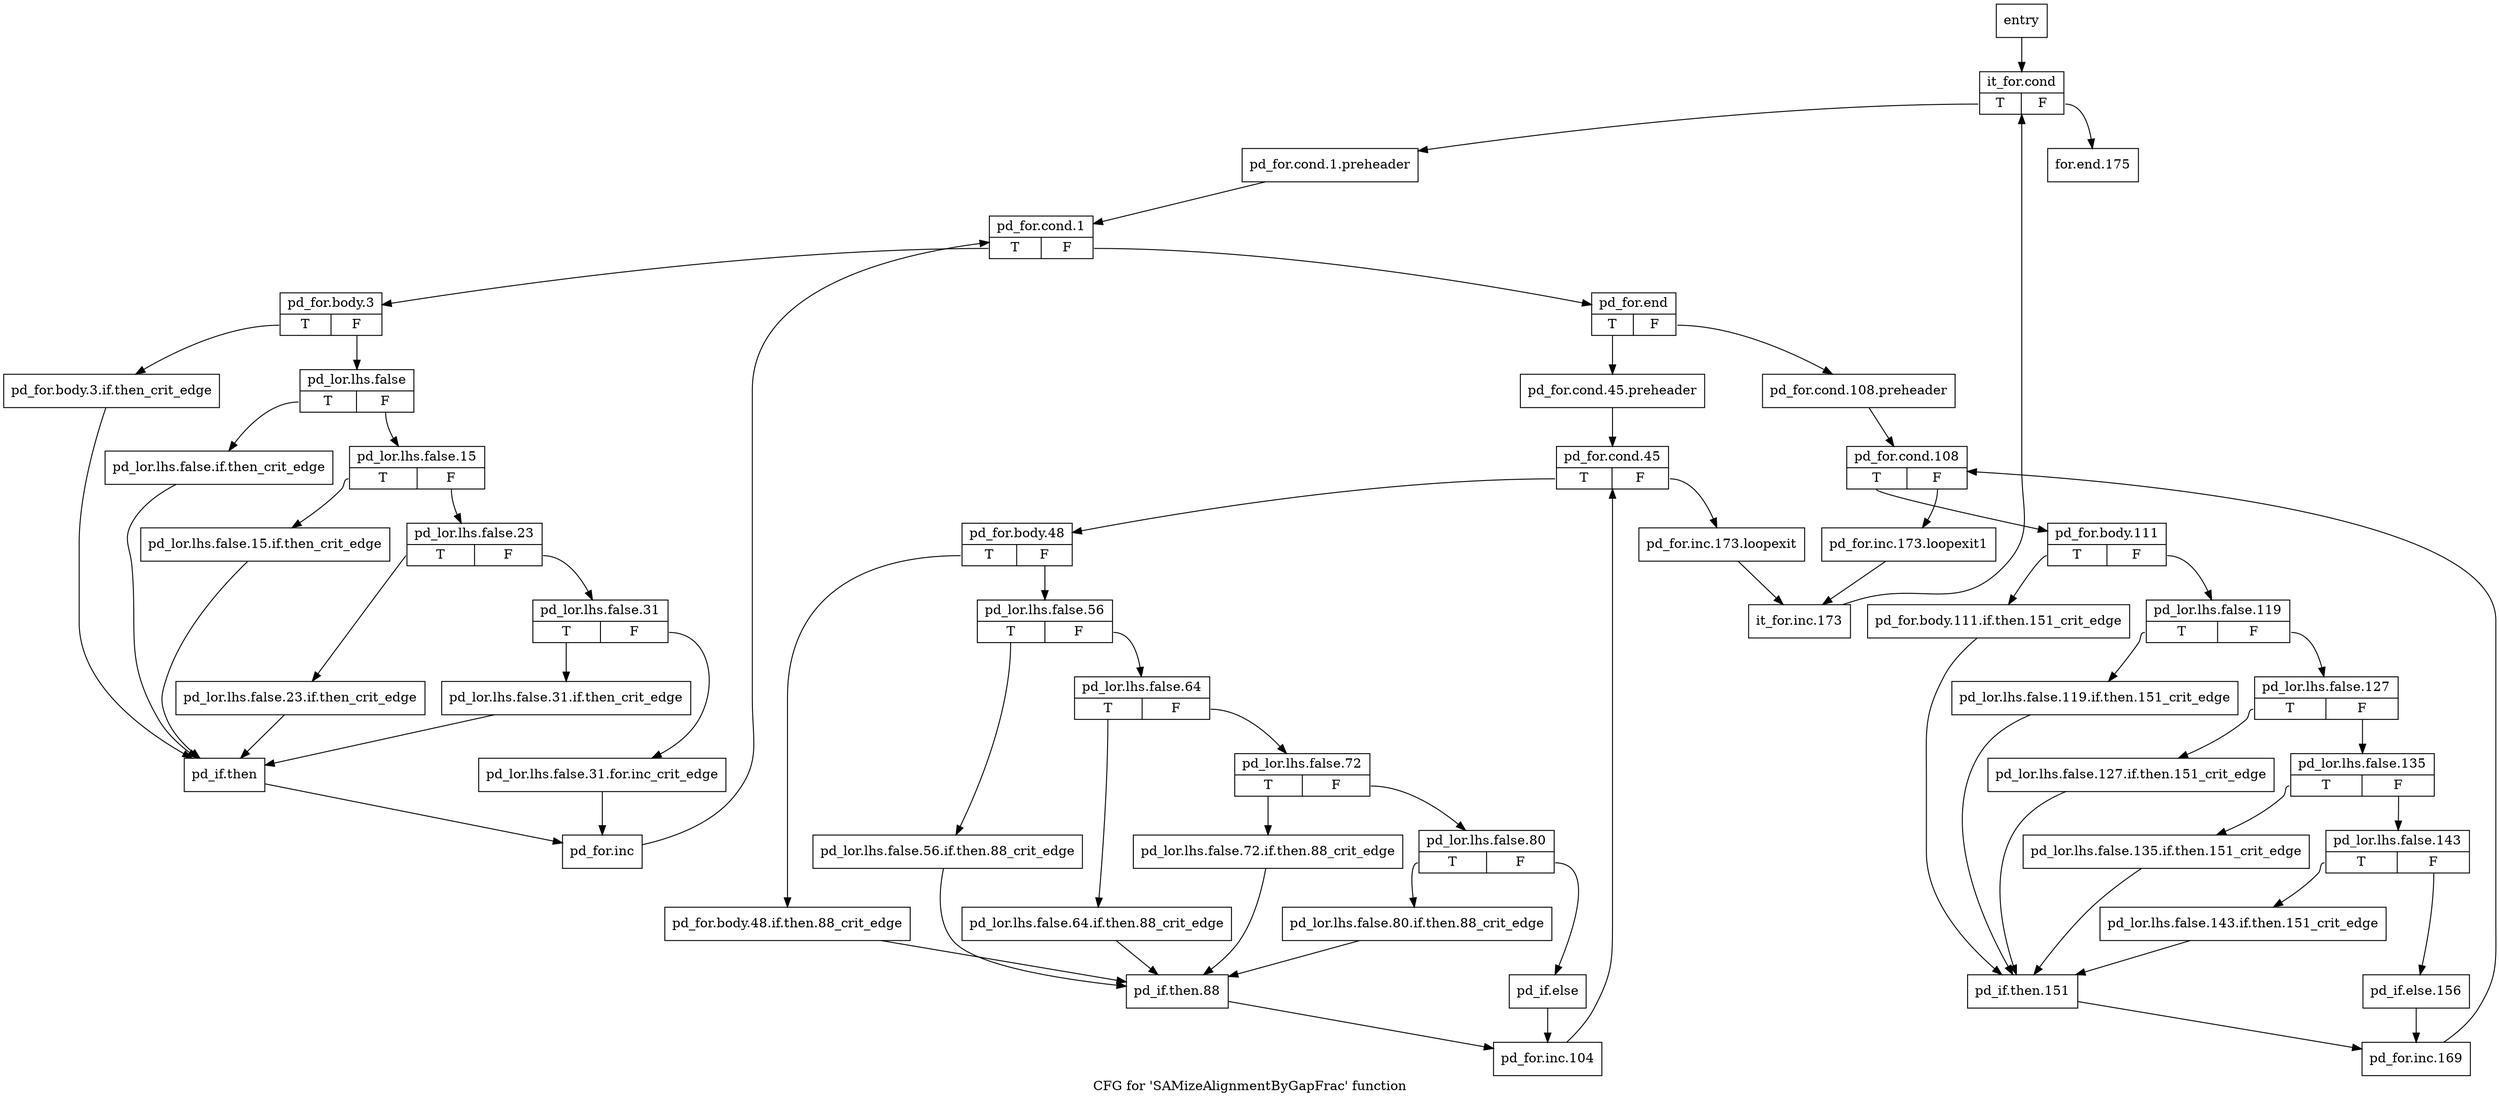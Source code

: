 digraph "CFG for 'SAMizeAlignmentByGapFrac' function" {
	label="CFG for 'SAMizeAlignmentByGapFrac' function";

	Node0x2be6800 [shape=record,label="{entry}"];
	Node0x2be6800 -> Node0x2be6850;
	Node0x2be6850 [shape=record,label="{it_for.cond|{<s0>T|<s1>F}}"];
	Node0x2be6850:s0 -> Node0x2be68a0;
	Node0x2be6850:s1 -> Node0x2be77f0;
	Node0x2be68a0 [shape=record,label="{pd_for.cond.1.preheader}"];
	Node0x2be68a0 -> Node0x2be68f0;
	Node0x2be68f0 [shape=record,label="{pd_for.cond.1|{<s0>T|<s1>F}}"];
	Node0x2be68f0:s0 -> Node0x2be6940;
	Node0x2be68f0:s1 -> Node0x2be6d50;
	Node0x2be6940 [shape=record,label="{pd_for.body.3|{<s0>T|<s1>F}}"];
	Node0x2be6940:s0 -> Node0x2be6990;
	Node0x2be6940:s1 -> Node0x2be69e0;
	Node0x2be6990 [shape=record,label="{pd_for.body.3.if.then_crit_edge}"];
	Node0x2be6990 -> Node0x2be6cb0;
	Node0x2be69e0 [shape=record,label="{pd_lor.lhs.false|{<s0>T|<s1>F}}"];
	Node0x2be69e0:s0 -> Node0x2be6a30;
	Node0x2be69e0:s1 -> Node0x2be6a80;
	Node0x2be6a30 [shape=record,label="{pd_lor.lhs.false.if.then_crit_edge}"];
	Node0x2be6a30 -> Node0x2be6cb0;
	Node0x2be6a80 [shape=record,label="{pd_lor.lhs.false.15|{<s0>T|<s1>F}}"];
	Node0x2be6a80:s0 -> Node0x2be6ad0;
	Node0x2be6a80:s1 -> Node0x2be6b20;
	Node0x2be6ad0 [shape=record,label="{pd_lor.lhs.false.15.if.then_crit_edge}"];
	Node0x2be6ad0 -> Node0x2be6cb0;
	Node0x2be6b20 [shape=record,label="{pd_lor.lhs.false.23|{<s0>T|<s1>F}}"];
	Node0x2be6b20:s0 -> Node0x2be6b70;
	Node0x2be6b20:s1 -> Node0x2be6bc0;
	Node0x2be6b70 [shape=record,label="{pd_lor.lhs.false.23.if.then_crit_edge}"];
	Node0x2be6b70 -> Node0x2be6cb0;
	Node0x2be6bc0 [shape=record,label="{pd_lor.lhs.false.31|{<s0>T|<s1>F}}"];
	Node0x2be6bc0:s0 -> Node0x2be6c60;
	Node0x2be6bc0:s1 -> Node0x2be6c10;
	Node0x2be6c10 [shape=record,label="{pd_lor.lhs.false.31.for.inc_crit_edge}"];
	Node0x2be6c10 -> Node0x2be6d00;
	Node0x2be6c60 [shape=record,label="{pd_lor.lhs.false.31.if.then_crit_edge}"];
	Node0x2be6c60 -> Node0x2be6cb0;
	Node0x2be6cb0 [shape=record,label="{pd_if.then}"];
	Node0x2be6cb0 -> Node0x2be6d00;
	Node0x2be6d00 [shape=record,label="{pd_for.inc}"];
	Node0x2be6d00 -> Node0x2be68f0;
	Node0x2be6d50 [shape=record,label="{pd_for.end|{<s0>T|<s1>F}}"];
	Node0x2be6d50:s0 -> Node0x2be6df0;
	Node0x2be6d50:s1 -> Node0x2be6da0;
	Node0x2be6da0 [shape=record,label="{pd_for.cond.108.preheader}"];
	Node0x2be6da0 -> Node0x2be72a0;
	Node0x2be6df0 [shape=record,label="{pd_for.cond.45.preheader}"];
	Node0x2be6df0 -> Node0x2be6e40;
	Node0x2be6e40 [shape=record,label="{pd_for.cond.45|{<s0>T|<s1>F}}"];
	Node0x2be6e40:s0 -> Node0x2be6e90;
	Node0x2be6e40:s1 -> Node0x2be7700;
	Node0x2be6e90 [shape=record,label="{pd_for.body.48|{<s0>T|<s1>F}}"];
	Node0x2be6e90:s0 -> Node0x2be6ee0;
	Node0x2be6e90:s1 -> Node0x2be6f30;
	Node0x2be6ee0 [shape=record,label="{pd_for.body.48.if.then.88_crit_edge}"];
	Node0x2be6ee0 -> Node0x2be71b0;
	Node0x2be6f30 [shape=record,label="{pd_lor.lhs.false.56|{<s0>T|<s1>F}}"];
	Node0x2be6f30:s0 -> Node0x2be6f80;
	Node0x2be6f30:s1 -> Node0x2be6fd0;
	Node0x2be6f80 [shape=record,label="{pd_lor.lhs.false.56.if.then.88_crit_edge}"];
	Node0x2be6f80 -> Node0x2be71b0;
	Node0x2be6fd0 [shape=record,label="{pd_lor.lhs.false.64|{<s0>T|<s1>F}}"];
	Node0x2be6fd0:s0 -> Node0x2be7020;
	Node0x2be6fd0:s1 -> Node0x2be7070;
	Node0x2be7020 [shape=record,label="{pd_lor.lhs.false.64.if.then.88_crit_edge}"];
	Node0x2be7020 -> Node0x2be71b0;
	Node0x2be7070 [shape=record,label="{pd_lor.lhs.false.72|{<s0>T|<s1>F}}"];
	Node0x2be7070:s0 -> Node0x2be70c0;
	Node0x2be7070:s1 -> Node0x2be7110;
	Node0x2be70c0 [shape=record,label="{pd_lor.lhs.false.72.if.then.88_crit_edge}"];
	Node0x2be70c0 -> Node0x2be71b0;
	Node0x2be7110 [shape=record,label="{pd_lor.lhs.false.80|{<s0>T|<s1>F}}"];
	Node0x2be7110:s0 -> Node0x2be7160;
	Node0x2be7110:s1 -> Node0x2be7200;
	Node0x2be7160 [shape=record,label="{pd_lor.lhs.false.80.if.then.88_crit_edge}"];
	Node0x2be7160 -> Node0x2be71b0;
	Node0x2be71b0 [shape=record,label="{pd_if.then.88}"];
	Node0x2be71b0 -> Node0x2be7250;
	Node0x2be7200 [shape=record,label="{pd_if.else}"];
	Node0x2be7200 -> Node0x2be7250;
	Node0x2be7250 [shape=record,label="{pd_for.inc.104}"];
	Node0x2be7250 -> Node0x2be6e40;
	Node0x2be72a0 [shape=record,label="{pd_for.cond.108|{<s0>T|<s1>F}}"];
	Node0x2be72a0:s0 -> Node0x2be72f0;
	Node0x2be72a0:s1 -> Node0x2be7750;
	Node0x2be72f0 [shape=record,label="{pd_for.body.111|{<s0>T|<s1>F}}"];
	Node0x2be72f0:s0 -> Node0x2be7340;
	Node0x2be72f0:s1 -> Node0x2be7390;
	Node0x2be7340 [shape=record,label="{pd_for.body.111.if.then.151_crit_edge}"];
	Node0x2be7340 -> Node0x2be7610;
	Node0x2be7390 [shape=record,label="{pd_lor.lhs.false.119|{<s0>T|<s1>F}}"];
	Node0x2be7390:s0 -> Node0x2be73e0;
	Node0x2be7390:s1 -> Node0x2be7430;
	Node0x2be73e0 [shape=record,label="{pd_lor.lhs.false.119.if.then.151_crit_edge}"];
	Node0x2be73e0 -> Node0x2be7610;
	Node0x2be7430 [shape=record,label="{pd_lor.lhs.false.127|{<s0>T|<s1>F}}"];
	Node0x2be7430:s0 -> Node0x2be7480;
	Node0x2be7430:s1 -> Node0x2be74d0;
	Node0x2be7480 [shape=record,label="{pd_lor.lhs.false.127.if.then.151_crit_edge}"];
	Node0x2be7480 -> Node0x2be7610;
	Node0x2be74d0 [shape=record,label="{pd_lor.lhs.false.135|{<s0>T|<s1>F}}"];
	Node0x2be74d0:s0 -> Node0x2be7520;
	Node0x2be74d0:s1 -> Node0x2be7570;
	Node0x2be7520 [shape=record,label="{pd_lor.lhs.false.135.if.then.151_crit_edge}"];
	Node0x2be7520 -> Node0x2be7610;
	Node0x2be7570 [shape=record,label="{pd_lor.lhs.false.143|{<s0>T|<s1>F}}"];
	Node0x2be7570:s0 -> Node0x2be75c0;
	Node0x2be7570:s1 -> Node0x2be7660;
	Node0x2be75c0 [shape=record,label="{pd_lor.lhs.false.143.if.then.151_crit_edge}"];
	Node0x2be75c0 -> Node0x2be7610;
	Node0x2be7610 [shape=record,label="{pd_if.then.151}"];
	Node0x2be7610 -> Node0x2be76b0;
	Node0x2be7660 [shape=record,label="{pd_if.else.156}"];
	Node0x2be7660 -> Node0x2be76b0;
	Node0x2be76b0 [shape=record,label="{pd_for.inc.169}"];
	Node0x2be76b0 -> Node0x2be72a0;
	Node0x2be7700 [shape=record,label="{pd_for.inc.173.loopexit}"];
	Node0x2be7700 -> Node0x2be77a0;
	Node0x2be7750 [shape=record,label="{pd_for.inc.173.loopexit1}"];
	Node0x2be7750 -> Node0x2be77a0;
	Node0x2be77a0 [shape=record,label="{it_for.inc.173}"];
	Node0x2be77a0 -> Node0x2be6850;
	Node0x2be77f0 [shape=record,label="{for.end.175}"];
}
